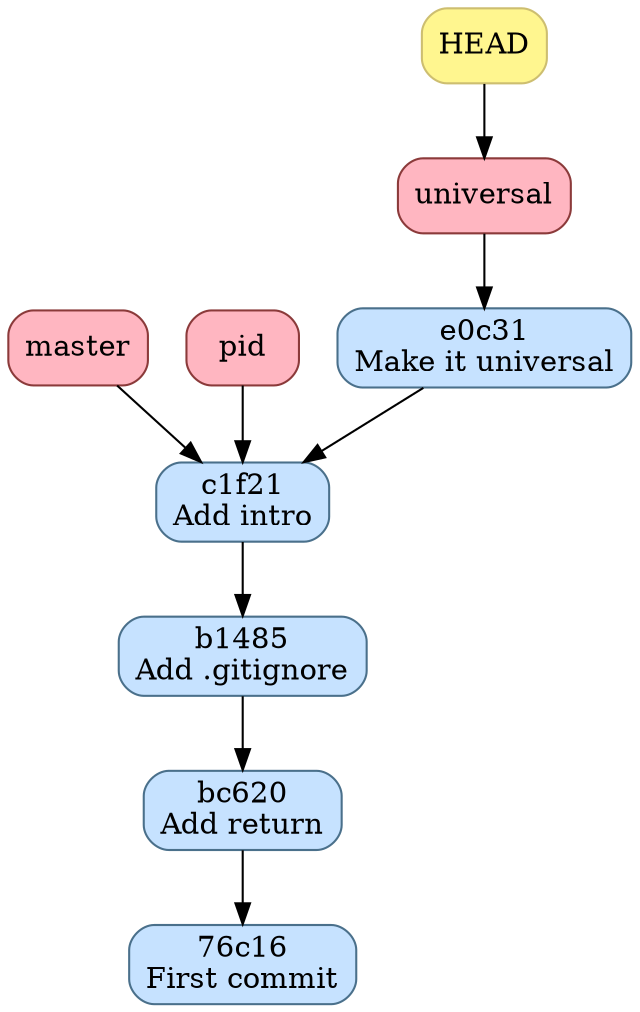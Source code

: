 digraph "git history" {
  "master" [shape="box",style="rounded,filled",color="indianred4", fillcolor="lightpink", label="master"];
  "master" -> "c1f21";
  "pid" [shape="box",style="rounded,filled",color="indianred4", fillcolor="lightpink", label="pid"];
  "pid" -> "c1f21";
  "universal" [shape="box",style="rounded,filled",color="indianred4", fillcolor="lightpink", label="universal"];
  "universal" -> "e0c31";
  "HEAD" [shape="box",style="rounded,filled",color="lightgoldenrod3", fillcolor="khaki1", label="HEAD"];
  "HEAD" -> "universal";
  "e0c31" [shape="box",style="rounded,filled",color="skyblue4", fillcolor="slategray1", label="e0c31\nMake it universal"];
  "e0c31" -> "c1f21";
  "c1f21" [shape="box",style="rounded,filled",color="skyblue4", fillcolor="slategray1", label="c1f21\nAdd intro"];
  "c1f21" -> "b1485";
  "b1485" [shape="box",style="rounded,filled",color="skyblue4", fillcolor="slategray1", label="b1485\nAdd .gitignore"];
  "b1485" -> "bc620";
  "bc620" [shape="box",style="rounded,filled",color="skyblue4", fillcolor="slategray1", label="bc620\nAdd return"];
  "bc620" -> "76c16";
  "76c16" [shape="box",style="rounded,filled",color="skyblue4", fillcolor="slategray1", label="76c16\nFirst commit"];
}
